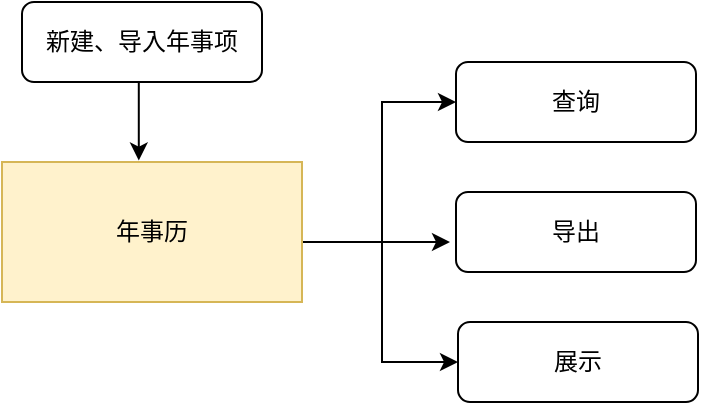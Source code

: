 <mxfile version="21.3.7" type="github">
  <diagram id="C5RBs43oDa-KdzZeNtuy" name="Page-1">
    <mxGraphModel dx="739" dy="413" grid="1" gridSize="10" guides="1" tooltips="1" connect="1" arrows="1" fold="1" page="1" pageScale="1" pageWidth="827" pageHeight="1169" math="0" shadow="0">
      <root>
        <mxCell id="WIyWlLk6GJQsqaUBKTNV-0" />
        <mxCell id="WIyWlLk6GJQsqaUBKTNV-1" parent="WIyWlLk6GJQsqaUBKTNV-0" />
        <mxCell id="61dBjPSoXQ-FJHLP4bxB-9" style="edgeStyle=orthogonalEdgeStyle;rounded=0;orthogonalLoop=1;jettySize=auto;html=1;exitX=0.5;exitY=1;exitDx=0;exitDy=0;entryX=0.456;entryY=-0.01;entryDx=0;entryDy=0;entryPerimeter=0;" edge="1" parent="WIyWlLk6GJQsqaUBKTNV-1" source="61dBjPSoXQ-FJHLP4bxB-10" target="61dBjPSoXQ-FJHLP4bxB-14">
          <mxGeometry relative="1" as="geometry" />
        </mxCell>
        <mxCell id="61dBjPSoXQ-FJHLP4bxB-10" value="新建、导入年事项" style="rounded=1;whiteSpace=wrap;html=1;fontSize=12;glass=0;strokeWidth=1;shadow=0;" vertex="1" parent="WIyWlLk6GJQsqaUBKTNV-1">
          <mxGeometry x="150" y="90" width="120" height="40" as="geometry" />
        </mxCell>
        <mxCell id="61dBjPSoXQ-FJHLP4bxB-11" style="edgeStyle=orthogonalEdgeStyle;rounded=0;orthogonalLoop=1;jettySize=auto;html=1;exitX=1;exitY=0.5;exitDx=0;exitDy=0;entryX=0;entryY=0.5;entryDx=0;entryDy=0;" edge="1" parent="WIyWlLk6GJQsqaUBKTNV-1">
          <mxGeometry relative="1" as="geometry">
            <mxPoint x="290" y="210" as="sourcePoint" />
            <mxPoint x="364" y="210" as="targetPoint" />
          </mxGeometry>
        </mxCell>
        <mxCell id="61dBjPSoXQ-FJHLP4bxB-12" style="edgeStyle=orthogonalEdgeStyle;rounded=0;orthogonalLoop=1;jettySize=auto;html=1;exitX=1;exitY=0.5;exitDx=0;exitDy=0;entryX=0;entryY=0.5;entryDx=0;entryDy=0;" edge="1" parent="WIyWlLk6GJQsqaUBKTNV-1" source="61dBjPSoXQ-FJHLP4bxB-14" target="61dBjPSoXQ-FJHLP4bxB-15">
          <mxGeometry relative="1" as="geometry">
            <Array as="points">
              <mxPoint x="290" y="210" />
              <mxPoint x="330" y="210" />
              <mxPoint x="330" y="140" />
            </Array>
          </mxGeometry>
        </mxCell>
        <mxCell id="61dBjPSoXQ-FJHLP4bxB-13" style="edgeStyle=orthogonalEdgeStyle;rounded=0;orthogonalLoop=1;jettySize=auto;html=1;exitX=1;exitY=0.5;exitDx=0;exitDy=0;entryX=0;entryY=0.5;entryDx=0;entryDy=0;" edge="1" parent="WIyWlLk6GJQsqaUBKTNV-1" source="61dBjPSoXQ-FJHLP4bxB-14" target="61dBjPSoXQ-FJHLP4bxB-17">
          <mxGeometry relative="1" as="geometry">
            <Array as="points">
              <mxPoint x="290" y="210" />
              <mxPoint x="330" y="210" />
              <mxPoint x="330" y="270" />
              <mxPoint x="364" y="270" />
            </Array>
          </mxGeometry>
        </mxCell>
        <mxCell id="61dBjPSoXQ-FJHLP4bxB-14" value="年事历" style="rounded=0;whiteSpace=wrap;html=1;fillColor=#fff2cc;strokeColor=#d6b656;" vertex="1" parent="WIyWlLk6GJQsqaUBKTNV-1">
          <mxGeometry x="140" y="170" width="150" height="70" as="geometry" />
        </mxCell>
        <mxCell id="61dBjPSoXQ-FJHLP4bxB-15" value="查询" style="rounded=1;whiteSpace=wrap;html=1;fontSize=12;glass=0;strokeWidth=1;shadow=0;" vertex="1" parent="WIyWlLk6GJQsqaUBKTNV-1">
          <mxGeometry x="367" y="120" width="120" height="40" as="geometry" />
        </mxCell>
        <mxCell id="61dBjPSoXQ-FJHLP4bxB-16" value="导出" style="rounded=1;whiteSpace=wrap;html=1;fontSize=12;glass=0;strokeWidth=1;shadow=0;" vertex="1" parent="WIyWlLk6GJQsqaUBKTNV-1">
          <mxGeometry x="367" y="185" width="120" height="40" as="geometry" />
        </mxCell>
        <mxCell id="61dBjPSoXQ-FJHLP4bxB-17" value="展示" style="rounded=1;whiteSpace=wrap;html=1;fontSize=12;glass=0;strokeWidth=1;shadow=0;" vertex="1" parent="WIyWlLk6GJQsqaUBKTNV-1">
          <mxGeometry x="368" y="250" width="120" height="40" as="geometry" />
        </mxCell>
      </root>
    </mxGraphModel>
  </diagram>
</mxfile>
